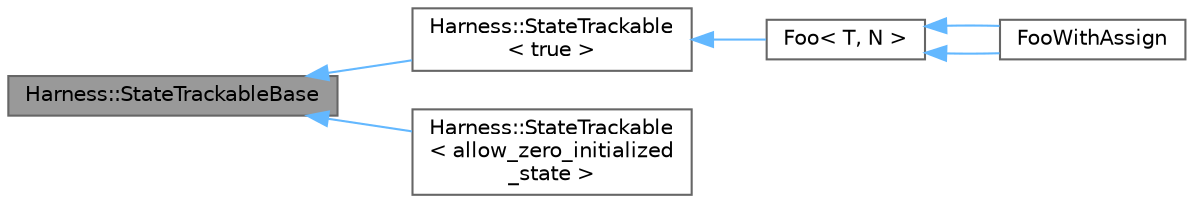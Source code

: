 digraph "Harness::StateTrackableBase"
{
 // LATEX_PDF_SIZE
  bgcolor="transparent";
  edge [fontname=Helvetica,fontsize=10,labelfontname=Helvetica,labelfontsize=10];
  node [fontname=Helvetica,fontsize=10,shape=box,height=0.2,width=0.4];
  rankdir="LR";
  Node1 [id="Node000001",label="Harness::StateTrackableBase",height=0.2,width=0.4,color="gray40", fillcolor="grey60", style="filled", fontcolor="black",tooltip=" "];
  Node1 -> Node2 [id="edge6_Node000001_Node000002",dir="back",color="steelblue1",style="solid",tooltip=" "];
  Node2 [id="Node000002",label="Harness::StateTrackable\l\< true \>",height=0.2,width=0.4,color="gray40", fillcolor="white", style="filled",URL="$struct_harness_1_1_state_trackable.html",tooltip=" "];
  Node2 -> Node3 [id="edge7_Node000002_Node000003",dir="back",color="steelblue1",style="solid",tooltip=" "];
  Node3 [id="Node000003",label="Foo\< T, N \>",height=0.2,width=0.4,color="gray40", fillcolor="white", style="filled",URL="$struct_foo.html",tooltip=" "];
  Node3 -> Node4 [id="edge8_Node000003_Node000004",dir="back",color="steelblue1",style="solid",tooltip=" "];
  Node4 [id="Node000004",label="FooWithAssign",height=0.2,width=0.4,color="gray40", fillcolor="white", style="filled",URL="$class_foo_with_assign.html",tooltip=" "];
  Node3 -> Node4 [id="edge9_Node000003_Node000004",dir="back",color="steelblue1",style="solid",tooltip=" "];
  Node1 -> Node5 [id="edge10_Node000001_Node000005",dir="back",color="steelblue1",style="solid",tooltip=" "];
  Node5 [id="Node000005",label="Harness::StateTrackable\l\< allow_zero_initialized\l_state \>",height=0.2,width=0.4,color="gray40", fillcolor="white", style="filled",URL="$struct_harness_1_1_state_trackable.html",tooltip=" "];
}
